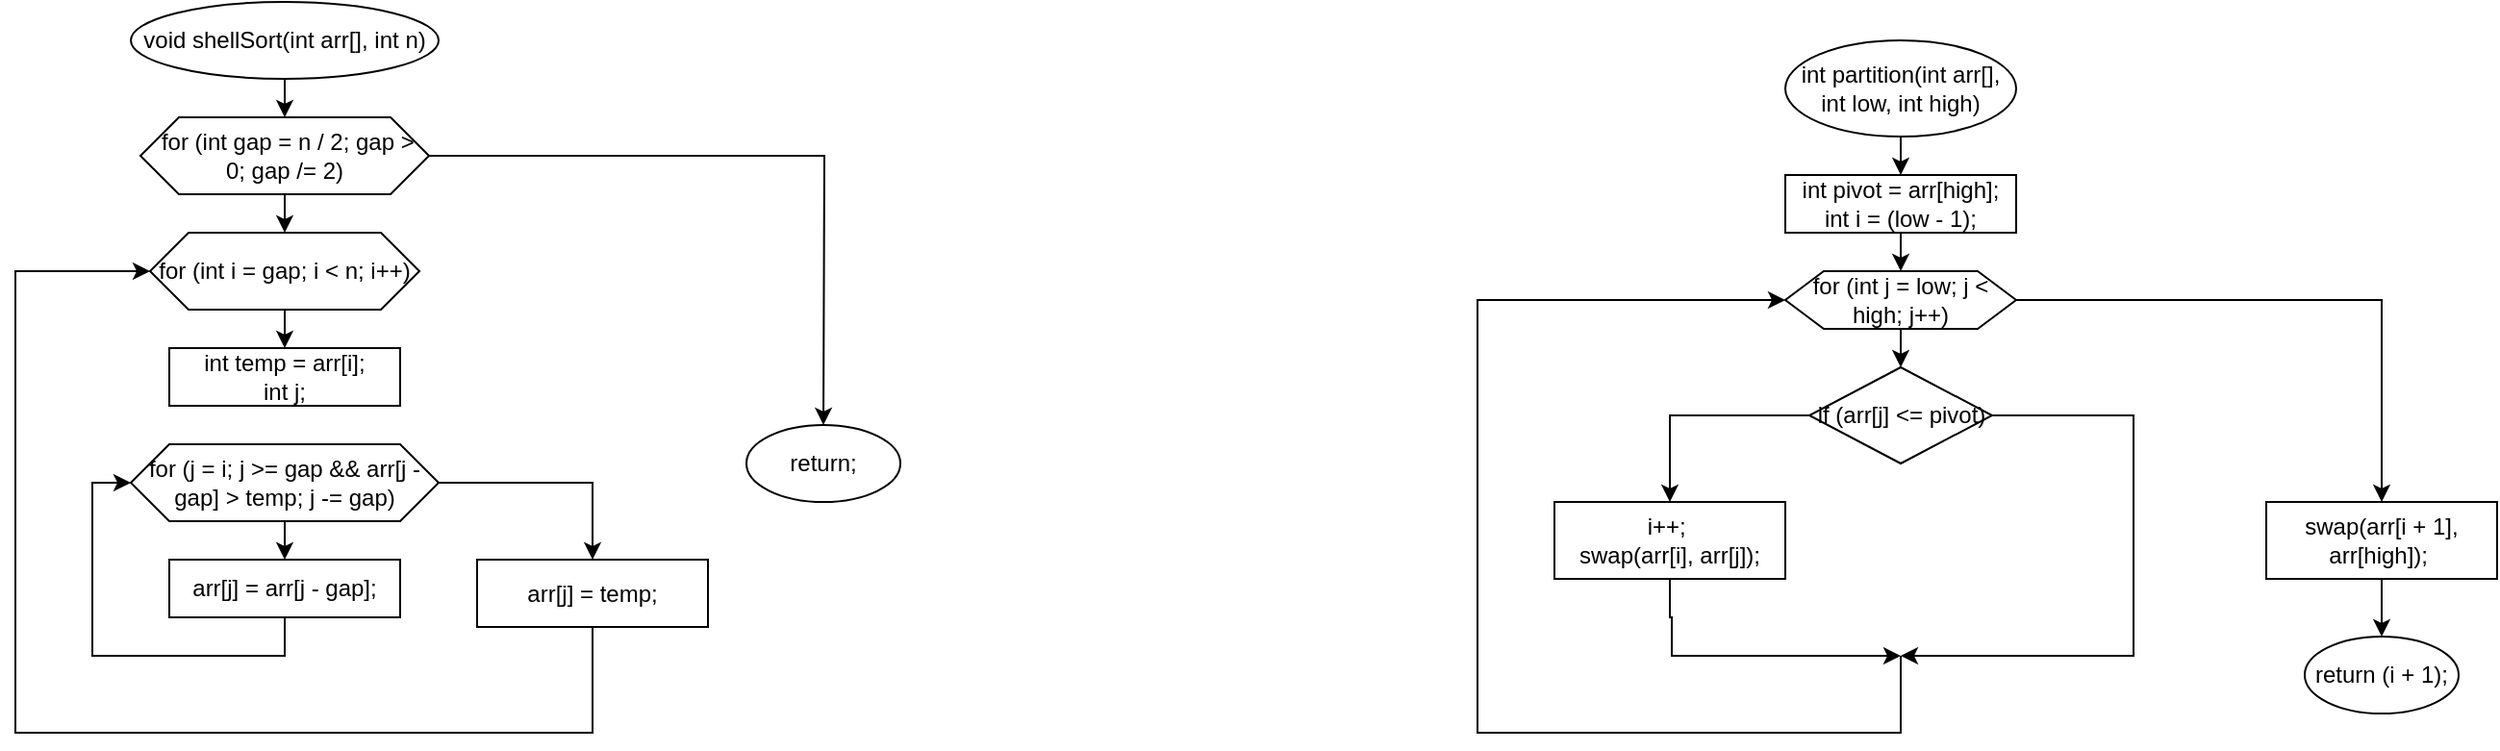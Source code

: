 <mxfile version="25.0.2">
  <diagram name="Страница — 1" id="15wqBElGQTuC8RKuLwZA">
    <mxGraphModel dx="1036" dy="710" grid="1" gridSize="10" guides="1" tooltips="1" connect="1" arrows="1" fold="1" page="1" pageScale="1" pageWidth="827" pageHeight="1169" math="0" shadow="0">
      <root>
        <mxCell id="0" />
        <mxCell id="1" parent="0" />
        <mxCell id="QPbxQ0zY-jy2g83flSN5-16" style="edgeStyle=orthogonalEdgeStyle;rounded=0;orthogonalLoop=1;jettySize=auto;html=1;exitX=0.5;exitY=1;exitDx=0;exitDy=0;entryX=0.5;entryY=0;entryDx=0;entryDy=0;" edge="1" parent="1" source="QPbxQ0zY-jy2g83flSN5-1" target="QPbxQ0zY-jy2g83flSN5-2">
          <mxGeometry relative="1" as="geometry" />
        </mxCell>
        <mxCell id="QPbxQ0zY-jy2g83flSN5-1" value="void shellSort(int arr[], int n)" style="ellipse;whiteSpace=wrap;html=1;" vertex="1" parent="1">
          <mxGeometry x="200" y="20" width="160" height="40" as="geometry" />
        </mxCell>
        <mxCell id="QPbxQ0zY-jy2g83flSN5-4" style="edgeStyle=orthogonalEdgeStyle;rounded=0;orthogonalLoop=1;jettySize=auto;html=1;exitX=0.5;exitY=1;exitDx=0;exitDy=0;entryX=0.5;entryY=0;entryDx=0;entryDy=0;" edge="1" parent="1" source="QPbxQ0zY-jy2g83flSN5-2" target="QPbxQ0zY-jy2g83flSN5-3">
          <mxGeometry relative="1" as="geometry" />
        </mxCell>
        <mxCell id="QPbxQ0zY-jy2g83flSN5-17" style="edgeStyle=orthogonalEdgeStyle;rounded=0;orthogonalLoop=1;jettySize=auto;html=1;exitX=1;exitY=0.5;exitDx=0;exitDy=0;" edge="1" parent="1" source="QPbxQ0zY-jy2g83flSN5-2">
          <mxGeometry relative="1" as="geometry">
            <mxPoint x="560" y="240" as="targetPoint" />
          </mxGeometry>
        </mxCell>
        <mxCell id="QPbxQ0zY-jy2g83flSN5-2" value="&amp;nbsp;for (int gap = n / 2; gap &amp;gt; 0; gap /= 2)" style="shape=hexagon;perimeter=hexagonPerimeter2;whiteSpace=wrap;html=1;fixedSize=1;" vertex="1" parent="1">
          <mxGeometry x="205" y="80" width="150" height="40" as="geometry" />
        </mxCell>
        <mxCell id="QPbxQ0zY-jy2g83flSN5-6" style="edgeStyle=orthogonalEdgeStyle;rounded=0;orthogonalLoop=1;jettySize=auto;html=1;exitX=0.5;exitY=1;exitDx=0;exitDy=0;entryX=0.5;entryY=0;entryDx=0;entryDy=0;" edge="1" parent="1" source="QPbxQ0zY-jy2g83flSN5-3" target="QPbxQ0zY-jy2g83flSN5-5">
          <mxGeometry relative="1" as="geometry" />
        </mxCell>
        <mxCell id="QPbxQ0zY-jy2g83flSN5-3" value="for (int i = gap; i &amp;lt; n; i++)" style="shape=hexagon;perimeter=hexagonPerimeter2;whiteSpace=wrap;html=1;fixedSize=1;" vertex="1" parent="1">
          <mxGeometry x="210" y="140" width="140" height="40" as="geometry" />
        </mxCell>
        <mxCell id="QPbxQ0zY-jy2g83flSN5-5" value="&lt;div&gt;int temp = arr[i];&lt;/div&gt;&lt;div&gt;int j;&lt;/div&gt;" style="whiteSpace=wrap;html=1;" vertex="1" parent="1">
          <mxGeometry x="220" y="200" width="120" height="30" as="geometry" />
        </mxCell>
        <mxCell id="QPbxQ0zY-jy2g83flSN5-9" style="edgeStyle=orthogonalEdgeStyle;rounded=0;orthogonalLoop=1;jettySize=auto;html=1;exitX=0.5;exitY=1;exitDx=0;exitDy=0;entryX=0.5;entryY=0;entryDx=0;entryDy=0;" edge="1" parent="1" source="QPbxQ0zY-jy2g83flSN5-7" target="QPbxQ0zY-jy2g83flSN5-8">
          <mxGeometry relative="1" as="geometry" />
        </mxCell>
        <mxCell id="QPbxQ0zY-jy2g83flSN5-12" style="edgeStyle=orthogonalEdgeStyle;rounded=0;orthogonalLoop=1;jettySize=auto;html=1;exitX=1;exitY=0.5;exitDx=0;exitDy=0;entryX=0.5;entryY=0;entryDx=0;entryDy=0;" edge="1" parent="1" source="QPbxQ0zY-jy2g83flSN5-7" target="QPbxQ0zY-jy2g83flSN5-11">
          <mxGeometry relative="1" as="geometry" />
        </mxCell>
        <mxCell id="QPbxQ0zY-jy2g83flSN5-7" value="for (j = i; j &amp;gt;= gap &amp;amp;&amp;amp; arr[j - gap] &amp;gt; temp; j -= gap)" style="shape=hexagon;perimeter=hexagonPerimeter2;whiteSpace=wrap;html=1;fixedSize=1;" vertex="1" parent="1">
          <mxGeometry x="200" y="250" width="160" height="40" as="geometry" />
        </mxCell>
        <mxCell id="QPbxQ0zY-jy2g83flSN5-10" style="edgeStyle=orthogonalEdgeStyle;rounded=0;orthogonalLoop=1;jettySize=auto;html=1;exitX=0.5;exitY=1;exitDx=0;exitDy=0;entryX=0;entryY=0.5;entryDx=0;entryDy=0;" edge="1" parent="1" source="QPbxQ0zY-jy2g83flSN5-8" target="QPbxQ0zY-jy2g83flSN5-7">
          <mxGeometry relative="1" as="geometry" />
        </mxCell>
        <mxCell id="QPbxQ0zY-jy2g83flSN5-8" value="arr[j] = arr[j - gap];" style="whiteSpace=wrap;html=1;" vertex="1" parent="1">
          <mxGeometry x="220" y="310" width="120" height="30" as="geometry" />
        </mxCell>
        <mxCell id="QPbxQ0zY-jy2g83flSN5-13" style="edgeStyle=orthogonalEdgeStyle;rounded=0;orthogonalLoop=1;jettySize=auto;html=1;exitX=0.5;exitY=1;exitDx=0;exitDy=0;entryX=0;entryY=0.5;entryDx=0;entryDy=0;" edge="1" parent="1" source="QPbxQ0zY-jy2g83flSN5-11" target="QPbxQ0zY-jy2g83flSN5-3">
          <mxGeometry relative="1" as="geometry">
            <Array as="points">
              <mxPoint x="440" y="400" />
              <mxPoint x="140" y="400" />
              <mxPoint x="140" y="160" />
            </Array>
          </mxGeometry>
        </mxCell>
        <mxCell id="QPbxQ0zY-jy2g83flSN5-11" value="arr[j] = temp;" style="whiteSpace=wrap;html=1;" vertex="1" parent="1">
          <mxGeometry x="380" y="310" width="120" height="35" as="geometry" />
        </mxCell>
        <mxCell id="QPbxQ0zY-jy2g83flSN5-18" value="return;" style="ellipse;whiteSpace=wrap;html=1;" vertex="1" parent="1">
          <mxGeometry x="520" y="240" width="80" height="40" as="geometry" />
        </mxCell>
        <mxCell id="QPbxQ0zY-jy2g83flSN5-22" style="edgeStyle=orthogonalEdgeStyle;rounded=0;orthogonalLoop=1;jettySize=auto;html=1;exitX=0.5;exitY=1;exitDx=0;exitDy=0;entryX=0.5;entryY=0;entryDx=0;entryDy=0;" edge="1" parent="1" source="QPbxQ0zY-jy2g83flSN5-19" target="QPbxQ0zY-jy2g83flSN5-21">
          <mxGeometry relative="1" as="geometry" />
        </mxCell>
        <mxCell id="QPbxQ0zY-jy2g83flSN5-19" value="int partition(int arr[], int low, int high)" style="ellipse;whiteSpace=wrap;html=1;" vertex="1" parent="1">
          <mxGeometry x="1060" y="40" width="120" height="50" as="geometry" />
        </mxCell>
        <mxCell id="QPbxQ0zY-jy2g83flSN5-24" style="edgeStyle=orthogonalEdgeStyle;rounded=0;orthogonalLoop=1;jettySize=auto;html=1;exitX=0.5;exitY=1;exitDx=0;exitDy=0;entryX=0.5;entryY=0;entryDx=0;entryDy=0;" edge="1" parent="1" source="QPbxQ0zY-jy2g83flSN5-21" target="QPbxQ0zY-jy2g83flSN5-23">
          <mxGeometry relative="1" as="geometry" />
        </mxCell>
        <mxCell id="QPbxQ0zY-jy2g83flSN5-21" value="&lt;div&gt;int pivot = arr[high];&lt;/div&gt;&lt;div&gt;int i = (low - 1);&lt;/div&gt;" style="whiteSpace=wrap;html=1;" vertex="1" parent="1">
          <mxGeometry x="1060" y="110" width="120" height="30" as="geometry" />
        </mxCell>
        <mxCell id="QPbxQ0zY-jy2g83flSN5-26" style="edgeStyle=orthogonalEdgeStyle;rounded=0;orthogonalLoop=1;jettySize=auto;html=1;exitX=0.5;exitY=1;exitDx=0;exitDy=0;entryX=0.5;entryY=0;entryDx=0;entryDy=0;" edge="1" parent="1" source="QPbxQ0zY-jy2g83flSN5-23" target="QPbxQ0zY-jy2g83flSN5-25">
          <mxGeometry relative="1" as="geometry" />
        </mxCell>
        <mxCell id="QPbxQ0zY-jy2g83flSN5-32" style="edgeStyle=orthogonalEdgeStyle;rounded=0;orthogonalLoop=1;jettySize=auto;html=1;exitX=1;exitY=0.5;exitDx=0;exitDy=0;entryX=0.5;entryY=0;entryDx=0;entryDy=0;" edge="1" parent="1" source="QPbxQ0zY-jy2g83flSN5-23" target="QPbxQ0zY-jy2g83flSN5-33">
          <mxGeometry relative="1" as="geometry">
            <mxPoint x="1360" y="280" as="targetPoint" />
          </mxGeometry>
        </mxCell>
        <mxCell id="QPbxQ0zY-jy2g83flSN5-23" value="for (int j = low; j &amp;lt; high; j++)" style="shape=hexagon;perimeter=hexagonPerimeter2;whiteSpace=wrap;html=1;fixedSize=1;" vertex="1" parent="1">
          <mxGeometry x="1060" y="160" width="120" height="30" as="geometry" />
        </mxCell>
        <mxCell id="QPbxQ0zY-jy2g83flSN5-28" style="edgeStyle=orthogonalEdgeStyle;rounded=0;orthogonalLoop=1;jettySize=auto;html=1;exitX=0;exitY=0.5;exitDx=0;exitDy=0;" edge="1" parent="1" source="QPbxQ0zY-jy2g83flSN5-25" target="QPbxQ0zY-jy2g83flSN5-27">
          <mxGeometry relative="1" as="geometry" />
        </mxCell>
        <mxCell id="QPbxQ0zY-jy2g83flSN5-29" style="edgeStyle=orthogonalEdgeStyle;rounded=0;orthogonalLoop=1;jettySize=auto;html=1;exitX=1;exitY=0.5;exitDx=0;exitDy=0;" edge="1" parent="1" source="QPbxQ0zY-jy2g83flSN5-25">
          <mxGeometry relative="1" as="geometry">
            <mxPoint x="1120" y="360" as="targetPoint" />
            <Array as="points">
              <mxPoint x="1241" y="235" />
            </Array>
          </mxGeometry>
        </mxCell>
        <mxCell id="QPbxQ0zY-jy2g83flSN5-25" value="if (arr[j] &amp;lt;= pivot)" style="rhombus;whiteSpace=wrap;html=1;" vertex="1" parent="1">
          <mxGeometry x="1072.5" y="210" width="95" height="50" as="geometry" />
        </mxCell>
        <mxCell id="QPbxQ0zY-jy2g83flSN5-30" style="edgeStyle=orthogonalEdgeStyle;rounded=0;orthogonalLoop=1;jettySize=auto;html=1;exitX=0.5;exitY=1;exitDx=0;exitDy=0;" edge="1" parent="1" source="QPbxQ0zY-jy2g83flSN5-27">
          <mxGeometry relative="1" as="geometry">
            <mxPoint x="1120" y="360" as="targetPoint" />
            <Array as="points">
              <mxPoint x="1000" y="340" />
              <mxPoint x="1001" y="340" />
            </Array>
          </mxGeometry>
        </mxCell>
        <mxCell id="QPbxQ0zY-jy2g83flSN5-27" value="&lt;div&gt;i++;&amp;nbsp;&lt;/div&gt;&lt;div&gt;swap(arr[i], arr[j]);&lt;/div&gt;" style="whiteSpace=wrap;html=1;" vertex="1" parent="1">
          <mxGeometry x="940" y="280" width="120" height="40" as="geometry" />
        </mxCell>
        <mxCell id="QPbxQ0zY-jy2g83flSN5-31" value="" style="edgeStyle=none;orthogonalLoop=1;jettySize=auto;html=1;rounded=0;entryX=0;entryY=0.5;entryDx=0;entryDy=0;" edge="1" parent="1" target="QPbxQ0zY-jy2g83flSN5-23">
          <mxGeometry width="100" relative="1" as="geometry">
            <mxPoint x="1120" y="360" as="sourcePoint" />
            <mxPoint x="1120" y="400" as="targetPoint" />
            <Array as="points">
              <mxPoint x="1120" y="400" />
              <mxPoint x="900" y="400" />
              <mxPoint x="900" y="175" />
            </Array>
          </mxGeometry>
        </mxCell>
        <mxCell id="QPbxQ0zY-jy2g83flSN5-35" style="edgeStyle=orthogonalEdgeStyle;rounded=0;orthogonalLoop=1;jettySize=auto;html=1;exitX=0.5;exitY=1;exitDx=0;exitDy=0;entryX=0.5;entryY=0;entryDx=0;entryDy=0;" edge="1" parent="1" source="QPbxQ0zY-jy2g83flSN5-33" target="QPbxQ0zY-jy2g83flSN5-34">
          <mxGeometry relative="1" as="geometry" />
        </mxCell>
        <mxCell id="QPbxQ0zY-jy2g83flSN5-33" value="&lt;div&gt;swap(arr[i + 1], arr[high]);&amp;nbsp;&lt;/div&gt;" style="whiteSpace=wrap;html=1;" vertex="1" parent="1">
          <mxGeometry x="1310" y="280" width="120" height="40" as="geometry" />
        </mxCell>
        <mxCell id="QPbxQ0zY-jy2g83flSN5-34" value="return (i + 1);" style="ellipse;whiteSpace=wrap;html=1;" vertex="1" parent="1">
          <mxGeometry x="1330" y="350" width="80" height="40" as="geometry" />
        </mxCell>
      </root>
    </mxGraphModel>
  </diagram>
</mxfile>
